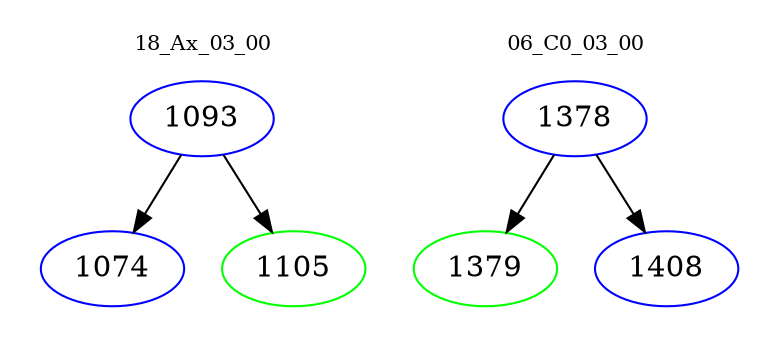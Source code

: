 digraph{
subgraph cluster_0 {
color = white
label = "18_Ax_03_00";
fontsize=10;
T0_1093 [label="1093", color="blue"]
T0_1093 -> T0_1074 [color="black"]
T0_1074 [label="1074", color="blue"]
T0_1093 -> T0_1105 [color="black"]
T0_1105 [label="1105", color="green"]
}
subgraph cluster_1 {
color = white
label = "06_C0_03_00";
fontsize=10;
T1_1378 [label="1378", color="blue"]
T1_1378 -> T1_1379 [color="black"]
T1_1379 [label="1379", color="green"]
T1_1378 -> T1_1408 [color="black"]
T1_1408 [label="1408", color="blue"]
}
}
